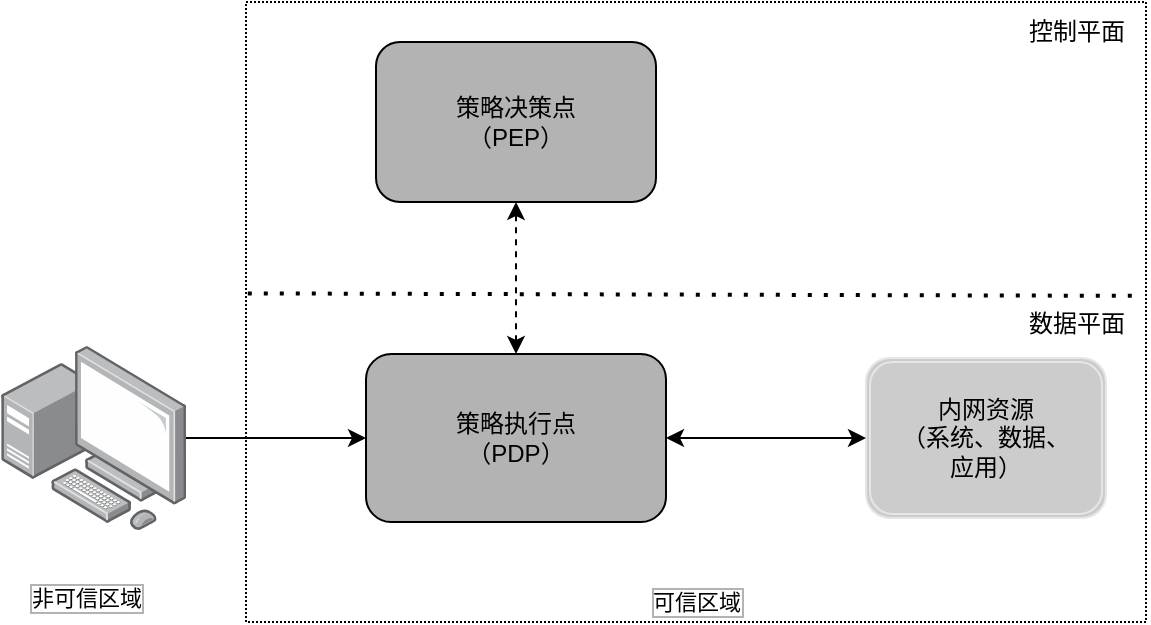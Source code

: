 <mxfile version="24.0.7" type="github">
  <diagram name="第 1 页" id="vu2MBvDtXvxAbupbZDbj">
    <mxGraphModel dx="1768" dy="479" grid="1" gridSize="10" guides="1" tooltips="1" connect="1" arrows="1" fold="1" page="1" pageScale="1" pageWidth="827" pageHeight="1169" math="0" shadow="0">
      <root>
        <mxCell id="0" />
        <mxCell id="1" parent="0" />
        <mxCell id="sWWAI7rI3XmYcROVgZm0-9" value="" style="rounded=0;whiteSpace=wrap;html=1;dashed=1;dashPattern=1 1;" vertex="1" parent="1">
          <mxGeometry x="120" y="160" width="450" height="310" as="geometry" />
        </mxCell>
        <mxCell id="sWWAI7rI3XmYcROVgZm0-11" value="" style="edgeStyle=orthogonalEdgeStyle;rounded=0;orthogonalLoop=1;jettySize=auto;html=1;entryX=0;entryY=0.5;entryDx=0;entryDy=0;" edge="1" parent="1" source="sWWAI7rI3XmYcROVgZm0-1" target="sWWAI7rI3XmYcROVgZm0-10">
          <mxGeometry relative="1" as="geometry" />
        </mxCell>
        <mxCell id="sWWAI7rI3XmYcROVgZm0-1" value="" style="image;points=[];aspect=fixed;html=1;align=center;shadow=0;dashed=0;image=img/lib/allied_telesis/computer_and_terminals/Personal_Computer_with_Server.svg;" vertex="1" parent="1">
          <mxGeometry x="-2.4" y="331.8" width="92.4" height="92.4" as="geometry" />
        </mxCell>
        <mxCell id="sWWAI7rI3XmYcROVgZm0-2" value="策略决策点&lt;div&gt;（PEP）&lt;/div&gt;" style="rounded=1;whiteSpace=wrap;html=1;fillColor=#B3B3B3;" vertex="1" parent="1">
          <mxGeometry x="185" y="180" width="140" height="80" as="geometry" />
        </mxCell>
        <mxCell id="sWWAI7rI3XmYcROVgZm0-4" value="内网资源&lt;div&gt;（系统、数据、&lt;/div&gt;&lt;div&gt;应用）&lt;/div&gt;" style="shape=ext;double=1;rounded=1;whiteSpace=wrap;html=1;strokeColor=#E6E6E6;fillColor=#CCCCCC;" vertex="1" parent="1">
          <mxGeometry x="430" y="338" width="120" height="80" as="geometry" />
        </mxCell>
        <mxCell id="sWWAI7rI3XmYcROVgZm0-8" value="可信区域" style="edgeLabel;html=1;align=center;verticalAlign=middle;resizable=0;points=[];labelBorderColor=#B3B3B3;" vertex="1" connectable="0" parent="1">
          <mxGeometry x="345.004" y="460.0" as="geometry" />
        </mxCell>
        <mxCell id="sWWAI7rI3XmYcROVgZm0-10" value="策略执行点&lt;div&gt;（PDP）&lt;/div&gt;" style="rounded=1;whiteSpace=wrap;html=1;fillColor=#B3B3B3;" vertex="1" parent="1">
          <mxGeometry x="180" y="336" width="150" height="84" as="geometry" />
        </mxCell>
        <mxCell id="sWWAI7rI3XmYcROVgZm0-12" value="非可信区域" style="edgeLabel;html=1;align=center;verticalAlign=middle;resizable=0;points=[];labelBorderColor=#B3B3B3;" vertex="1" connectable="0" parent="1">
          <mxGeometry x="360.004" y="450.0" as="geometry">
            <mxPoint x="-320" y="8" as="offset" />
          </mxGeometry>
        </mxCell>
        <mxCell id="sWWAI7rI3XmYcROVgZm0-15" value="" style="endArrow=none;dashed=1;html=1;dashPattern=1 3;strokeWidth=2;rounded=0;exitX=0.002;exitY=0.47;exitDx=0;exitDy=0;exitPerimeter=0;entryX=0.997;entryY=0.474;entryDx=0;entryDy=0;entryPerimeter=0;" edge="1" parent="1" source="sWWAI7rI3XmYcROVgZm0-9" target="sWWAI7rI3XmYcROVgZm0-9">
          <mxGeometry width="50" height="50" relative="1" as="geometry">
            <mxPoint x="130" y="290" as="sourcePoint" />
            <mxPoint x="180" y="240" as="targetPoint" />
          </mxGeometry>
        </mxCell>
        <mxCell id="sWWAI7rI3XmYcROVgZm0-17" value="控制平面" style="text;html=1;align=center;verticalAlign=middle;resizable=0;points=[];autosize=1;strokeColor=none;fillColor=none;" vertex="1" parent="1">
          <mxGeometry x="500" y="160" width="70" height="30" as="geometry" />
        </mxCell>
        <mxCell id="sWWAI7rI3XmYcROVgZm0-18" value="数据平面" style="text;html=1;align=center;verticalAlign=middle;resizable=0;points=[];autosize=1;strokeColor=none;fillColor=none;" vertex="1" parent="1">
          <mxGeometry x="500" y="306" width="70" height="30" as="geometry" />
        </mxCell>
        <mxCell id="sWWAI7rI3XmYcROVgZm0-19" value="" style="endArrow=classic;startArrow=classic;html=1;rounded=0;entryX=0.5;entryY=1;entryDx=0;entryDy=0;dashed=1;" edge="1" parent="1" source="sWWAI7rI3XmYcROVgZm0-10" target="sWWAI7rI3XmYcROVgZm0-2">
          <mxGeometry width="50" height="50" relative="1" as="geometry">
            <mxPoint x="10" y="290" as="sourcePoint" />
            <mxPoint x="60" y="240" as="targetPoint" />
          </mxGeometry>
        </mxCell>
        <mxCell id="sWWAI7rI3XmYcROVgZm0-24" value="" style="endArrow=classic;startArrow=classic;html=1;rounded=0;entryX=0;entryY=0.5;entryDx=0;entryDy=0;" edge="1" parent="1" source="sWWAI7rI3XmYcROVgZm0-10" target="sWWAI7rI3XmYcROVgZm0-4">
          <mxGeometry width="50" height="50" relative="1" as="geometry">
            <mxPoint x="-50" y="340" as="sourcePoint" />
            <mxPoint y="290" as="targetPoint" />
          </mxGeometry>
        </mxCell>
      </root>
    </mxGraphModel>
  </diagram>
</mxfile>
